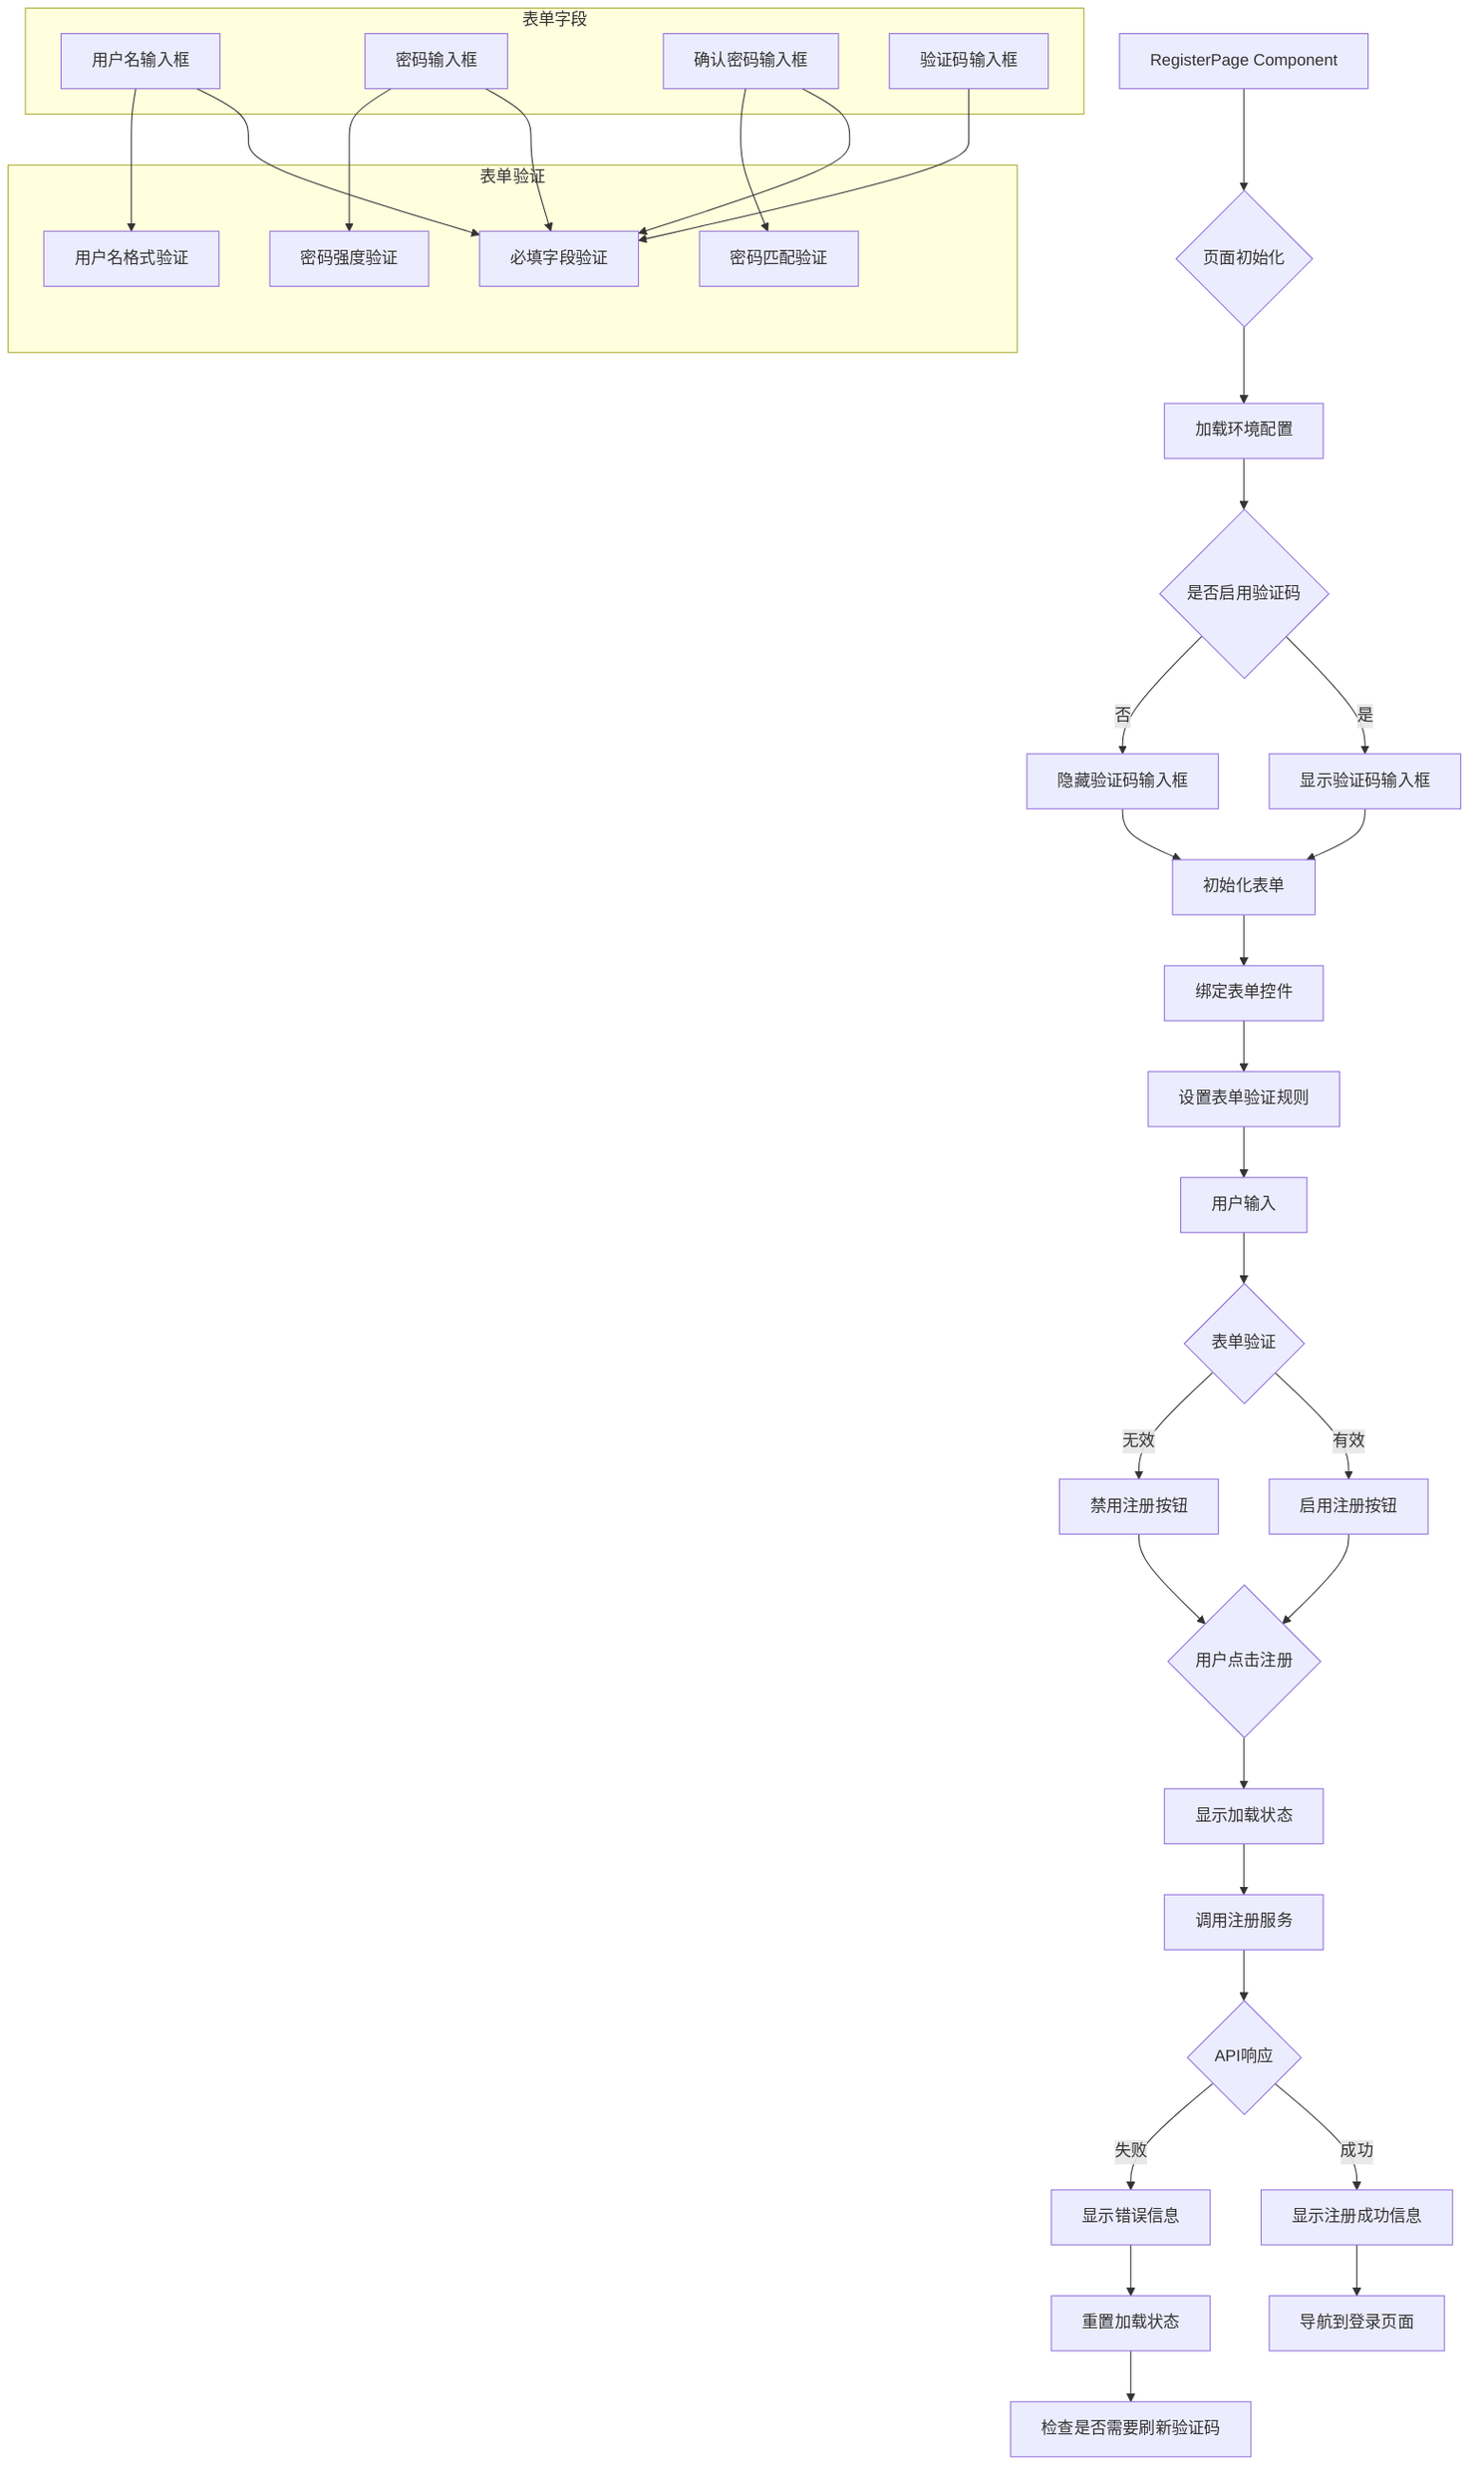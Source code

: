 graph TD
    A[RegisterPage Component] --> B{页面初始化}
    B --> C[加载环境配置]
    C --> D{是否启用验证码}
    D -->|是| E[显示验证码输入框]
    D -->|否| F[隐藏验证码输入框]
    E --> G[初始化表单]
    F --> G
    G --> H[绑定表单控件]
    H --> I[设置表单验证规则]

    I --> J[用户输入]
    J --> K{表单验证}
    K -->|有效| L[启用注册按钮]
    K -->|无效| M[禁用注册按钮]

    M --> N{用户点击注册}
    L --> N
    N --> O[显示加载状态]
    O --> P[调用注册服务]
    P --> Q{API响应}
    Q -->|成功| R[显示注册成功信息]
    R --> S[导航到登录页面]
    Q -->|失败| T[显示错误信息]
    T --> U[重置加载状态]
    U --> V[检查是否需要刷新验证码]

    subgraph 表单字段
        W[用户名输入框]
        X[密码输入框]
        Y[确认密码输入框]
        Z[验证码输入框]
    end

    subgraph 表单验证
        AA[必填字段验证]
        AB[用户名格式验证]
        AC[密码强度验证]
        AD[密码匹配验证]
    end

    W --> AA
    W --> AB
    X --> AA
    X --> AC
    Y --> AA
    Y --> AD
    Z --> AA